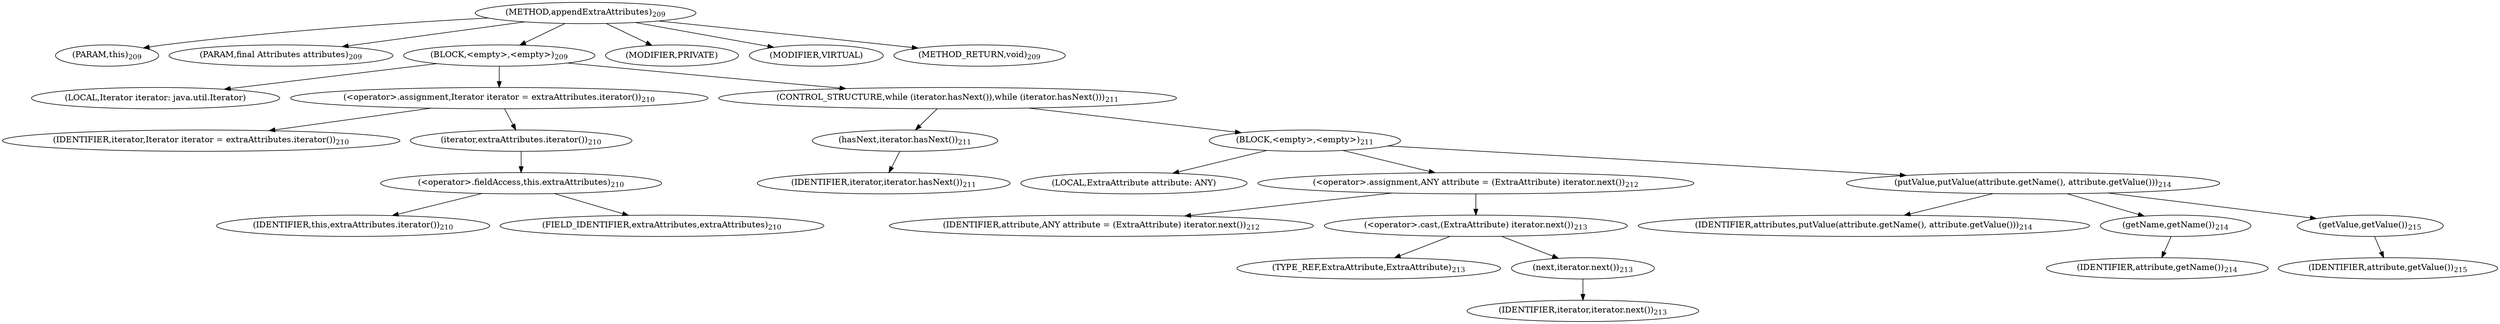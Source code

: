 digraph "appendExtraAttributes" {  
"317" [label = <(METHOD,appendExtraAttributes)<SUB>209</SUB>> ]
"318" [label = <(PARAM,this)<SUB>209</SUB>> ]
"319" [label = <(PARAM,final Attributes attributes)<SUB>209</SUB>> ]
"320" [label = <(BLOCK,&lt;empty&gt;,&lt;empty&gt;)<SUB>209</SUB>> ]
"321" [label = <(LOCAL,Iterator iterator: java.util.Iterator)> ]
"322" [label = <(&lt;operator&gt;.assignment,Iterator iterator = extraAttributes.iterator())<SUB>210</SUB>> ]
"323" [label = <(IDENTIFIER,iterator,Iterator iterator = extraAttributes.iterator())<SUB>210</SUB>> ]
"324" [label = <(iterator,extraAttributes.iterator())<SUB>210</SUB>> ]
"325" [label = <(&lt;operator&gt;.fieldAccess,this.extraAttributes)<SUB>210</SUB>> ]
"326" [label = <(IDENTIFIER,this,extraAttributes.iterator())<SUB>210</SUB>> ]
"327" [label = <(FIELD_IDENTIFIER,extraAttributes,extraAttributes)<SUB>210</SUB>> ]
"328" [label = <(CONTROL_STRUCTURE,while (iterator.hasNext()),while (iterator.hasNext()))<SUB>211</SUB>> ]
"329" [label = <(hasNext,iterator.hasNext())<SUB>211</SUB>> ]
"330" [label = <(IDENTIFIER,iterator,iterator.hasNext())<SUB>211</SUB>> ]
"331" [label = <(BLOCK,&lt;empty&gt;,&lt;empty&gt;)<SUB>211</SUB>> ]
"332" [label = <(LOCAL,ExtraAttribute attribute: ANY)> ]
"333" [label = <(&lt;operator&gt;.assignment,ANY attribute = (ExtraAttribute) iterator.next())<SUB>212</SUB>> ]
"334" [label = <(IDENTIFIER,attribute,ANY attribute = (ExtraAttribute) iterator.next())<SUB>212</SUB>> ]
"335" [label = <(&lt;operator&gt;.cast,(ExtraAttribute) iterator.next())<SUB>213</SUB>> ]
"336" [label = <(TYPE_REF,ExtraAttribute,ExtraAttribute)<SUB>213</SUB>> ]
"337" [label = <(next,iterator.next())<SUB>213</SUB>> ]
"338" [label = <(IDENTIFIER,iterator,iterator.next())<SUB>213</SUB>> ]
"339" [label = <(putValue,putValue(attribute.getName(), attribute.getValue()))<SUB>214</SUB>> ]
"340" [label = <(IDENTIFIER,attributes,putValue(attribute.getName(), attribute.getValue()))<SUB>214</SUB>> ]
"341" [label = <(getName,getName())<SUB>214</SUB>> ]
"342" [label = <(IDENTIFIER,attribute,getName())<SUB>214</SUB>> ]
"343" [label = <(getValue,getValue())<SUB>215</SUB>> ]
"344" [label = <(IDENTIFIER,attribute,getValue())<SUB>215</SUB>> ]
"345" [label = <(MODIFIER,PRIVATE)> ]
"346" [label = <(MODIFIER,VIRTUAL)> ]
"347" [label = <(METHOD_RETURN,void)<SUB>209</SUB>> ]
  "317" -> "318" 
  "317" -> "319" 
  "317" -> "320" 
  "317" -> "345" 
  "317" -> "346" 
  "317" -> "347" 
  "320" -> "321" 
  "320" -> "322" 
  "320" -> "328" 
  "322" -> "323" 
  "322" -> "324" 
  "324" -> "325" 
  "325" -> "326" 
  "325" -> "327" 
  "328" -> "329" 
  "328" -> "331" 
  "329" -> "330" 
  "331" -> "332" 
  "331" -> "333" 
  "331" -> "339" 
  "333" -> "334" 
  "333" -> "335" 
  "335" -> "336" 
  "335" -> "337" 
  "337" -> "338" 
  "339" -> "340" 
  "339" -> "341" 
  "339" -> "343" 
  "341" -> "342" 
  "343" -> "344" 
}
